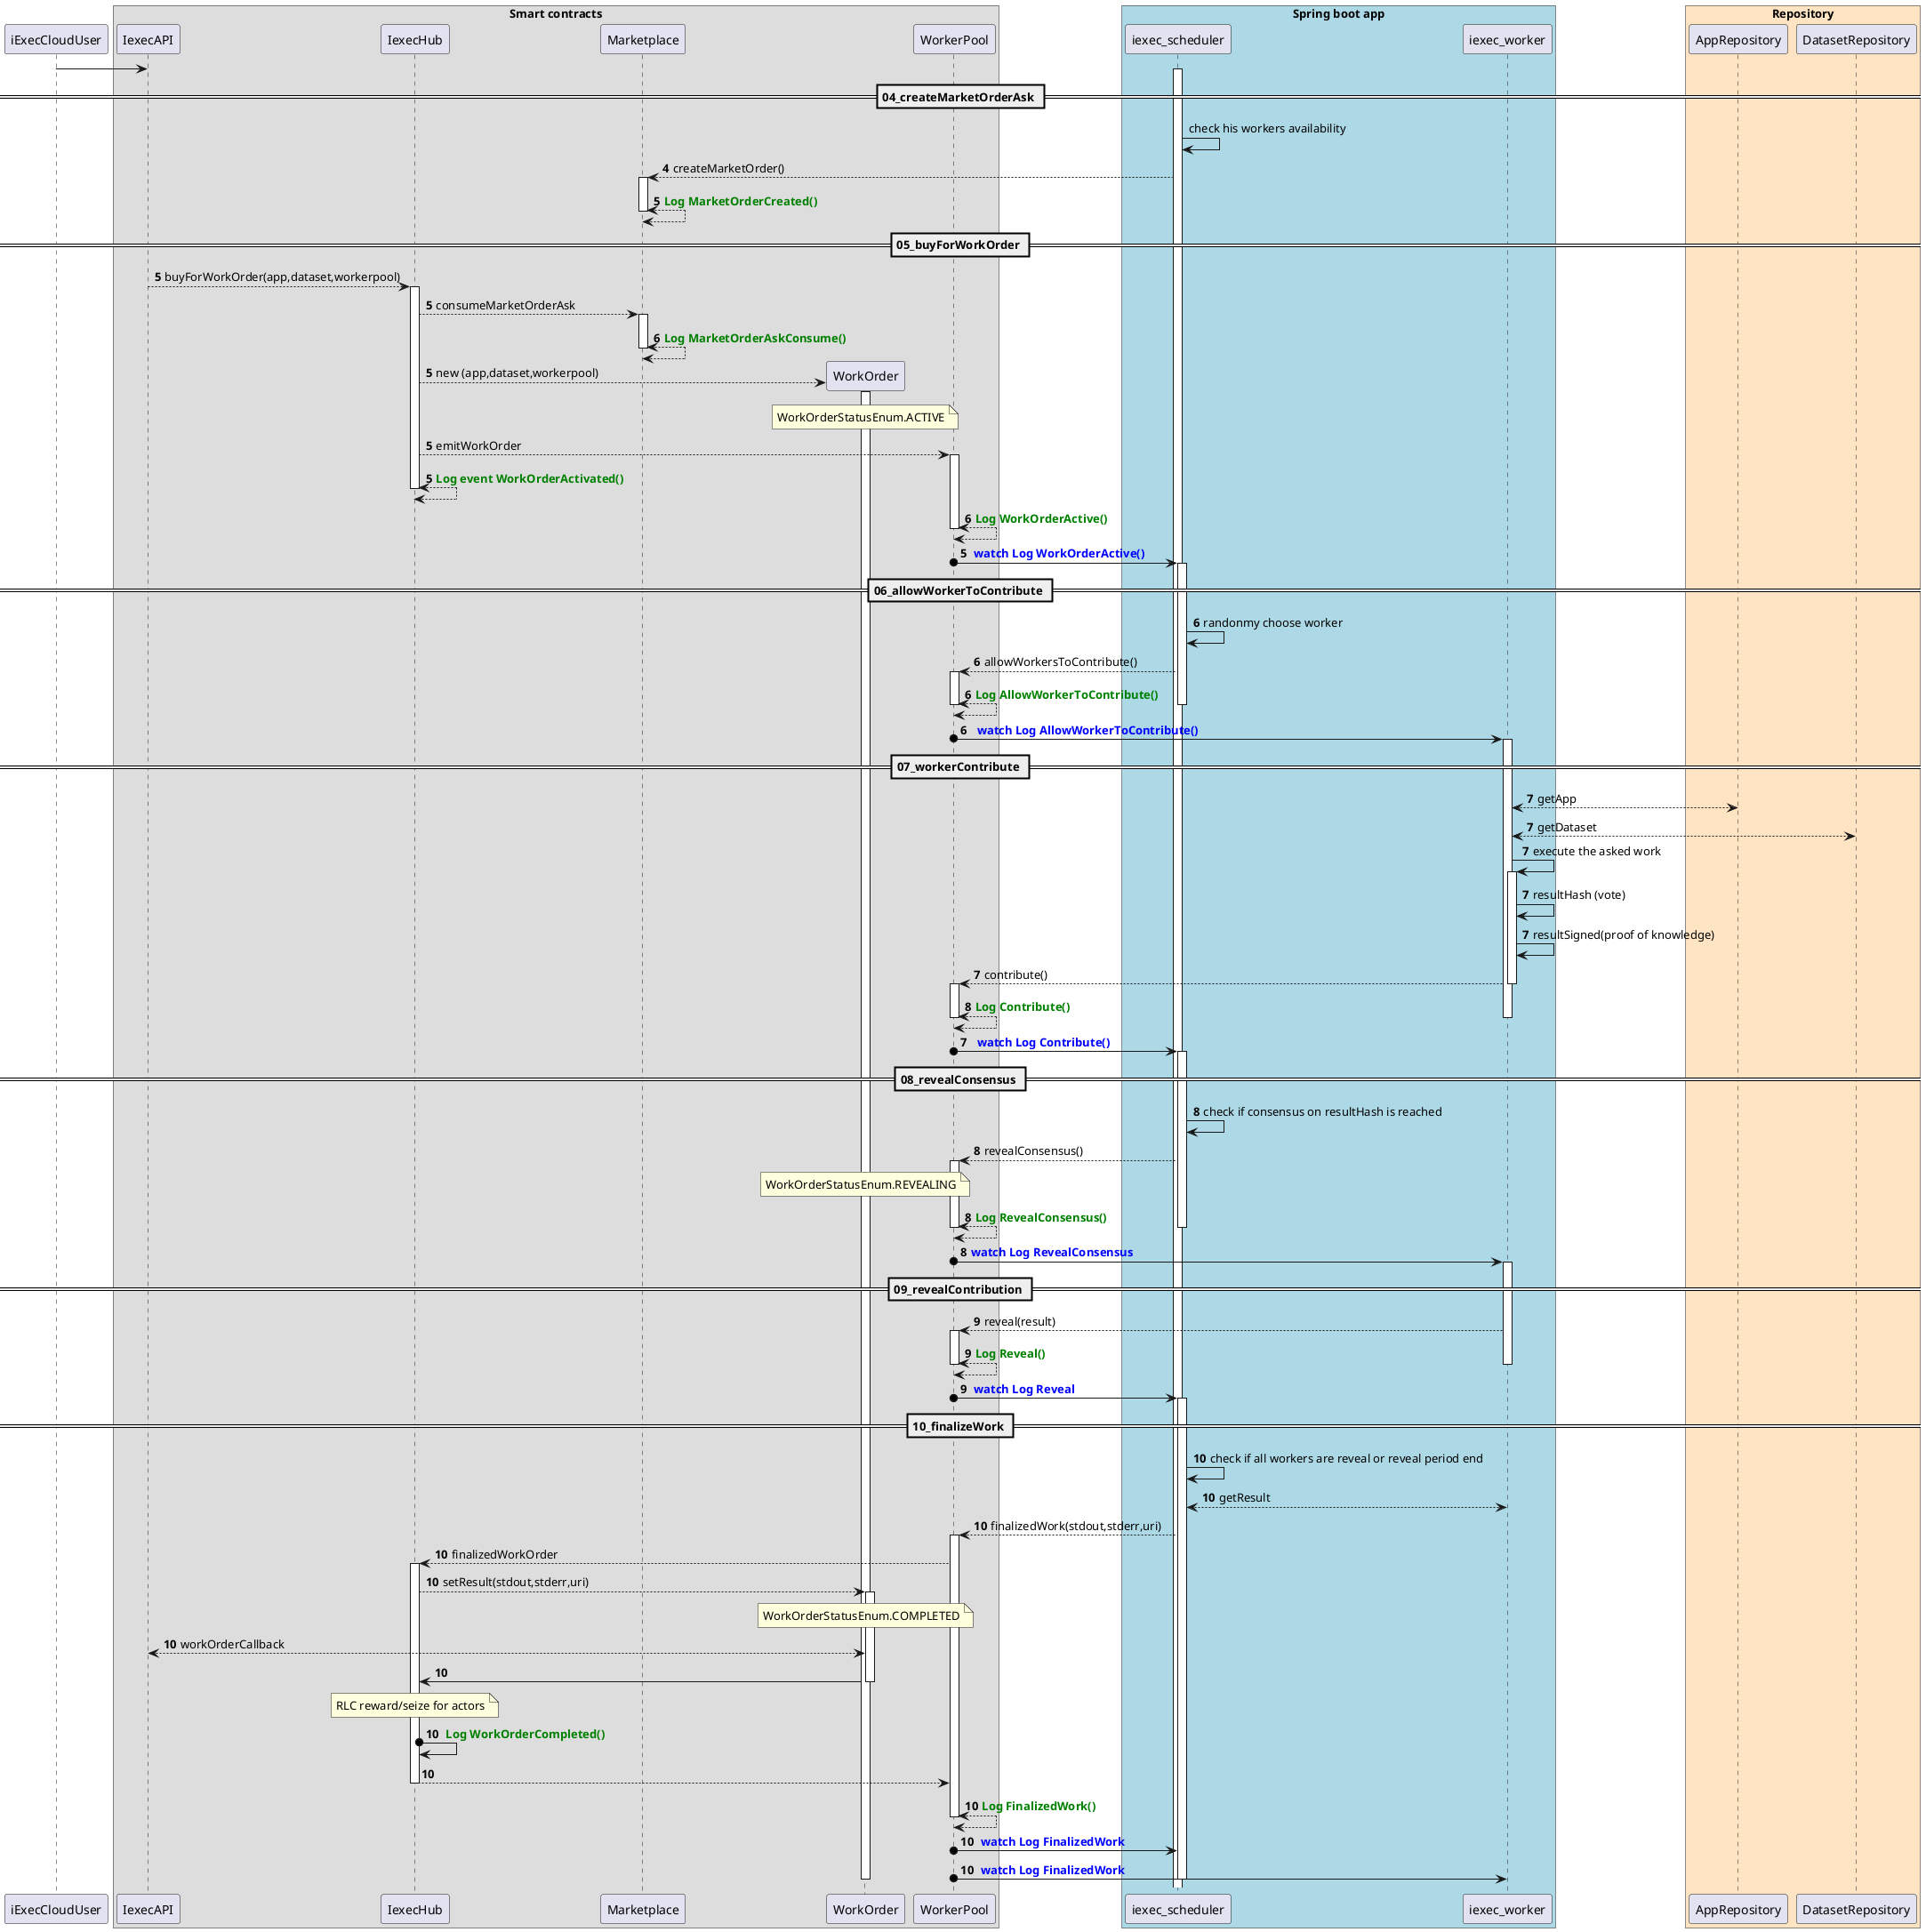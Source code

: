 @startuml

iExecCloudUser -> IexecAPI

box "Smart contracts"
	participant IexecAPI
	participant IexecHub
	participant Marketplace
	participant WorkOrder
    participant WorkerPool

end box


== 04_createMarketOrderAsk ==

activate iexec_scheduler
iexec_scheduler -> iexec_scheduler : check his workers availability

autonumber 4
iexec_scheduler  --> Marketplace : createMarketOrder()
activate Marketplace
Marketplace <--> Marketplace :<font color=green><b>Log MarketOrderCreated()
deactivate Marketplace

== 05_buyForWorkOrder ==

autonumber 5

IexecAPI --> IexecHub: buyForWorkOrder(app,dataset,workerpool)
activate IexecHub


autonumber 5
IexecHub --> Marketplace: consumeMarketOrderAsk
activate Marketplace
Marketplace <--> Marketplace :<font color=green><b>Log MarketOrderAskConsume()
deactivate Marketplace

create WorkOrder
autonumber 5
IexecHub --> WorkOrder: new (app,dataset,workerpool)
note over WorkOrder :WorkOrderStatusEnum.ACTIVE
activate WorkOrder
autonumber 5


IexecHub --> WorkerPool :emitWorkOrder
autonumber 5
activate WorkerPool
IexecHub <--> IexecHub :<font color=green><b>Log event WorkOrderActivated()
deactivate IexecHub
WorkerPool <--> WorkerPool :<font color=green><b>Log WorkOrderActive()
deactivate WorkerPool

autonumber 5
WorkerPool o-> iexec_scheduler :<font color=blue><b> watch Log WorkOrderActive()

== 06_allowWorkerToContribute ==

autonumber 6
activate iexec_scheduler
iexec_scheduler -> iexec_scheduler : randonmy choose worker

autonumber 6
iexec_scheduler  --> WorkerPool : allowWorkersToContribute()
activate WorkerPool
autonumber 6
WorkerPool <--> WorkerPool :<font color=green><b>Log AllowWorkerToContribute()

deactivate WorkerPool

deactivate iexec_scheduler
autonumber 6
WorkerPool o-> iexec_worker :<font color=blue><b>  watch Log AllowWorkerToContribute()


== 07_workerContribute ==


activate iexec_worker
iexec_worker  <--> AppRepository : getApp
autonumber 7
autonumber 7
iexec_worker  <--> DatasetRepository : getDataset

autonumber 7
iexec_worker-> iexec_worker: execute the asked work
activate iexec_worker
autonumber 7
iexec_worker-> iexec_worker: resultHash (vote)
autonumber 7
iexec_worker-> iexec_worker: resultSigned(proof of knowledge)
autonumber 7
iexec_worker  --> WorkerPool : contribute()
deactivate  iexec_worker

activate WorkerPool

WorkerPool <--> WorkerPool :<font color=green><b>Log Contribute()

deactivate WorkerPool
autonumber 7

deactivate  iexec_worker
deactivate WorkerPool
autonumber 7

WorkerPool o-> iexec_scheduler :<font color=blue><b>  watch Log Contribute()


== 08_revealConsensus ==

activate iexec_scheduler

autonumber 8
iexec_scheduler -> iexec_scheduler: check if consensus on resultHash is reached
autonumber 8
iexec_scheduler --> WorkerPool : revealConsensus()
activate WorkerPool
note over WorkOrder :WorkOrderStatusEnum.REVEALING
autonumber 8
WorkerPool <--> WorkerPool :<font color=green><b>Log RevealConsensus()

deactivate iexec_scheduler
deactivate WorkerPool
autonumber 8
WorkerPool o-> iexec_worker : <font color=blue><b>watch Log RevealConsensus

== 09_revealContribution ==

activate iexec_worker
autonumber 9
iexec_worker  --> WorkerPool  :reveal(result)
activate WorkerPool
autonumber 9
WorkerPool <--> WorkerPool :<font color=green><b>Log Reveal()

deactivate WorkerPool
deactivate iexec_worker
autonumber 9
WorkerPool o-> iexec_scheduler :<font color=blue><b> watch Log Reveal

== 10_finalizeWork ==

activate iexec_scheduler

autonumber 10
iexec_scheduler -> iexec_scheduler : check if all workers are reveal or reveal period end
autonumber 10
iexec_scheduler  <--> iexec_worker  : getResult

autonumber 10
iexec_scheduler --> WorkerPool : finalizedWork(stdout,stderr,uri)
activate WorkerPool
autonumber 10
WorkerPool --> IexecHub :finalizedWorkOrder
autonumber 10
activate IexecHub

IexecHub --> WorkOrder :setResult(stdout,stderr,uri)
activate WorkOrder
autonumber 10
note over WorkOrder : WorkOrderStatusEnum.COMPLETED
WorkOrder <--> IexecAPI : workOrderCallback
autonumber 10
WorkOrder -> IexecHub

deactivate WorkOrder
note over IexecHub : RLC reward/seize for actors
autonumber 10
IexecHub o-> IexecHub :<font color=green><b> Log WorkOrderCompleted()

autonumber 10
IexecHub --> WorkerPool
deactivate IexecHub
autonumber 10

WorkerPool <--> WorkerPool :<font color=green><b>Log FinalizedWork()

deactivate WorkerPool
autonumber 10
WorkerPool o-> iexec_scheduler :<font color=blue><b> watch Log FinalizedWork
autonumber 10
WorkerPool o-> iexec_worker :<font color=blue><b> watch Log FinalizedWork


deactivate iexec_scheduler
deactivate WorkOrder


box "Spring boot app" #LightBlue
	participant iexec_scheduler
  participant iexec_worker
end box


box "Repository" #Bisque
	participant AppRepository
    participant DatasetRepository
end box




@enduml
